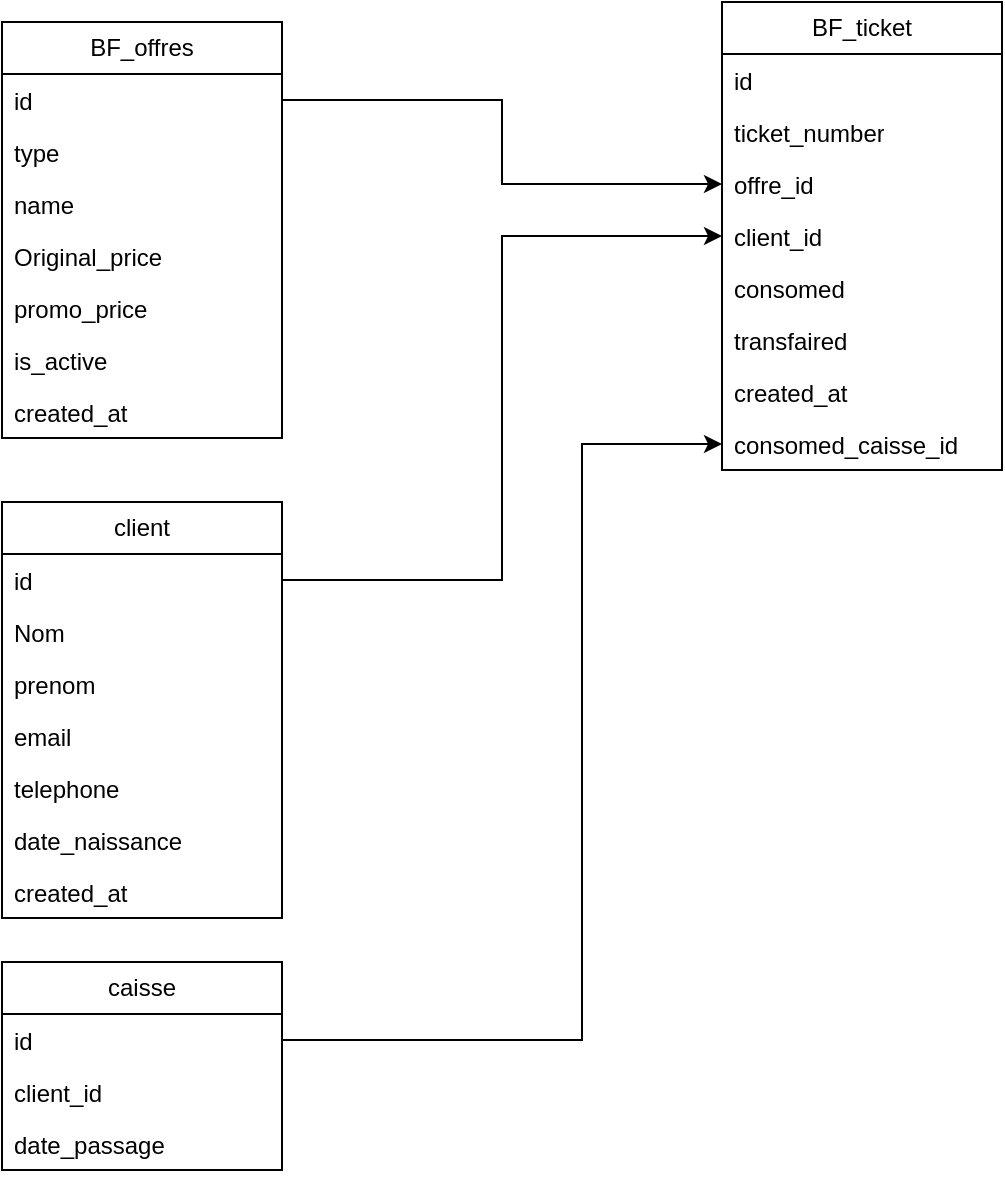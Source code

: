 <mxfile version="28.2.5">
  <diagram name="Page-1" id="ONFwB4Do_YS5VUDPh8Yq">
    <mxGraphModel dx="1426" dy="795" grid="1" gridSize="10" guides="1" tooltips="1" connect="1" arrows="1" fold="1" page="1" pageScale="1" pageWidth="1169" pageHeight="827" math="0" shadow="0">
      <root>
        <mxCell id="0" />
        <mxCell id="1" parent="0" />
        <mxCell id="MOLYQqX4Iiv92VlimPPe-1" value="BF_offres" style="swimlane;fontStyle=0;childLayout=stackLayout;horizontal=1;startSize=26;fillColor=none;horizontalStack=0;resizeParent=1;resizeParentMax=0;resizeLast=0;collapsible=1;marginBottom=0;whiteSpace=wrap;html=1;" vertex="1" parent="1">
          <mxGeometry x="85" y="100" width="140" height="208" as="geometry" />
        </mxCell>
        <mxCell id="MOLYQqX4Iiv92VlimPPe-2" value="id" style="text;strokeColor=none;fillColor=none;align=left;verticalAlign=top;spacingLeft=4;spacingRight=4;overflow=hidden;rotatable=0;points=[[0,0.5],[1,0.5]];portConstraint=eastwest;whiteSpace=wrap;html=1;" vertex="1" parent="MOLYQqX4Iiv92VlimPPe-1">
          <mxGeometry y="26" width="140" height="26" as="geometry" />
        </mxCell>
        <mxCell id="MOLYQqX4Iiv92VlimPPe-4" value="type" style="text;strokeColor=none;fillColor=none;align=left;verticalAlign=top;spacingLeft=4;spacingRight=4;overflow=hidden;rotatable=0;points=[[0,0.5],[1,0.5]];portConstraint=eastwest;whiteSpace=wrap;html=1;" vertex="1" parent="MOLYQqX4Iiv92VlimPPe-1">
          <mxGeometry y="52" width="140" height="26" as="geometry" />
        </mxCell>
        <mxCell id="MOLYQqX4Iiv92VlimPPe-5" value="name" style="text;strokeColor=none;fillColor=none;align=left;verticalAlign=top;spacingLeft=4;spacingRight=4;overflow=hidden;rotatable=0;points=[[0,0.5],[1,0.5]];portConstraint=eastwest;whiteSpace=wrap;html=1;" vertex="1" parent="MOLYQqX4Iiv92VlimPPe-1">
          <mxGeometry y="78" width="140" height="26" as="geometry" />
        </mxCell>
        <mxCell id="MOLYQqX4Iiv92VlimPPe-6" value="Original_price" style="text;strokeColor=none;fillColor=none;align=left;verticalAlign=top;spacingLeft=4;spacingRight=4;overflow=hidden;rotatable=0;points=[[0,0.5],[1,0.5]];portConstraint=eastwest;whiteSpace=wrap;html=1;" vertex="1" parent="MOLYQqX4Iiv92VlimPPe-1">
          <mxGeometry y="104" width="140" height="26" as="geometry" />
        </mxCell>
        <mxCell id="MOLYQqX4Iiv92VlimPPe-7" value="promo_price" style="text;strokeColor=none;fillColor=none;align=left;verticalAlign=top;spacingLeft=4;spacingRight=4;overflow=hidden;rotatable=0;points=[[0,0.5],[1,0.5]];portConstraint=eastwest;whiteSpace=wrap;html=1;" vertex="1" parent="MOLYQqX4Iiv92VlimPPe-1">
          <mxGeometry y="130" width="140" height="26" as="geometry" />
        </mxCell>
        <mxCell id="MOLYQqX4Iiv92VlimPPe-8" value="is_active" style="text;strokeColor=none;fillColor=none;align=left;verticalAlign=top;spacingLeft=4;spacingRight=4;overflow=hidden;rotatable=0;points=[[0,0.5],[1,0.5]];portConstraint=eastwest;whiteSpace=wrap;html=1;" vertex="1" parent="MOLYQqX4Iiv92VlimPPe-1">
          <mxGeometry y="156" width="140" height="26" as="geometry" />
        </mxCell>
        <mxCell id="MOLYQqX4Iiv92VlimPPe-9" value="created_at" style="text;strokeColor=none;fillColor=none;align=left;verticalAlign=top;spacingLeft=4;spacingRight=4;overflow=hidden;rotatable=0;points=[[0,0.5],[1,0.5]];portConstraint=eastwest;whiteSpace=wrap;html=1;" vertex="1" parent="MOLYQqX4Iiv92VlimPPe-1">
          <mxGeometry y="182" width="140" height="26" as="geometry" />
        </mxCell>
        <mxCell id="MOLYQqX4Iiv92VlimPPe-10" value="BF_ticket" style="swimlane;fontStyle=0;childLayout=stackLayout;horizontal=1;startSize=26;fillColor=none;horizontalStack=0;resizeParent=1;resizeParentMax=0;resizeLast=0;collapsible=1;marginBottom=0;whiteSpace=wrap;html=1;" vertex="1" parent="1">
          <mxGeometry x="445" y="90" width="140" height="234" as="geometry" />
        </mxCell>
        <mxCell id="MOLYQqX4Iiv92VlimPPe-11" value="id" style="text;strokeColor=none;fillColor=none;align=left;verticalAlign=top;spacingLeft=4;spacingRight=4;overflow=hidden;rotatable=0;points=[[0,0.5],[1,0.5]];portConstraint=eastwest;whiteSpace=wrap;html=1;" vertex="1" parent="MOLYQqX4Iiv92VlimPPe-10">
          <mxGeometry y="26" width="140" height="26" as="geometry" />
        </mxCell>
        <mxCell id="MOLYQqX4Iiv92VlimPPe-21" value="ticket_number" style="text;strokeColor=none;fillColor=none;align=left;verticalAlign=top;spacingLeft=4;spacingRight=4;overflow=hidden;rotatable=0;points=[[0,0.5],[1,0.5]];portConstraint=eastwest;whiteSpace=wrap;html=1;" vertex="1" parent="MOLYQqX4Iiv92VlimPPe-10">
          <mxGeometry y="52" width="140" height="26" as="geometry" />
        </mxCell>
        <mxCell id="MOLYQqX4Iiv92VlimPPe-12" value="offre_id" style="text;strokeColor=none;fillColor=none;align=left;verticalAlign=top;spacingLeft=4;spacingRight=4;overflow=hidden;rotatable=0;points=[[0,0.5],[1,0.5]];portConstraint=eastwest;whiteSpace=wrap;html=1;" vertex="1" parent="MOLYQqX4Iiv92VlimPPe-10">
          <mxGeometry y="78" width="140" height="26" as="geometry" />
        </mxCell>
        <mxCell id="MOLYQqX4Iiv92VlimPPe-22" value="client_id" style="text;strokeColor=none;fillColor=none;align=left;verticalAlign=top;spacingLeft=4;spacingRight=4;overflow=hidden;rotatable=0;points=[[0,0.5],[1,0.5]];portConstraint=eastwest;whiteSpace=wrap;html=1;" vertex="1" parent="MOLYQqX4Iiv92VlimPPe-10">
          <mxGeometry y="104" width="140" height="26" as="geometry" />
        </mxCell>
        <mxCell id="MOLYQqX4Iiv92VlimPPe-17" value="consomed" style="text;strokeColor=none;fillColor=none;align=left;verticalAlign=top;spacingLeft=4;spacingRight=4;overflow=hidden;rotatable=0;points=[[0,0.5],[1,0.5]];portConstraint=eastwest;whiteSpace=wrap;html=1;" vertex="1" parent="MOLYQqX4Iiv92VlimPPe-10">
          <mxGeometry y="130" width="140" height="26" as="geometry" />
        </mxCell>
        <mxCell id="MOLYQqX4Iiv92VlimPPe-18" value="transfaired" style="text;strokeColor=none;fillColor=none;align=left;verticalAlign=top;spacingLeft=4;spacingRight=4;overflow=hidden;rotatable=0;points=[[0,0.5],[1,0.5]];portConstraint=eastwest;whiteSpace=wrap;html=1;" vertex="1" parent="MOLYQqX4Iiv92VlimPPe-10">
          <mxGeometry y="156" width="140" height="26" as="geometry" />
        </mxCell>
        <mxCell id="MOLYQqX4Iiv92VlimPPe-19" value="created_at" style="text;strokeColor=none;fillColor=none;align=left;verticalAlign=top;spacingLeft=4;spacingRight=4;overflow=hidden;rotatable=0;points=[[0,0.5],[1,0.5]];portConstraint=eastwest;whiteSpace=wrap;html=1;" vertex="1" parent="MOLYQqX4Iiv92VlimPPe-10">
          <mxGeometry y="182" width="140" height="26" as="geometry" />
        </mxCell>
        <mxCell id="MOLYQqX4Iiv92VlimPPe-20" value="consomed_caisse_id" style="text;strokeColor=none;fillColor=none;align=left;verticalAlign=top;spacingLeft=4;spacingRight=4;overflow=hidden;rotatable=0;points=[[0,0.5],[1,0.5]];portConstraint=eastwest;whiteSpace=wrap;html=1;" vertex="1" parent="MOLYQqX4Iiv92VlimPPe-10">
          <mxGeometry y="208" width="140" height="26" as="geometry" />
        </mxCell>
        <mxCell id="MOLYQqX4Iiv92VlimPPe-23" style="edgeStyle=orthogonalEdgeStyle;rounded=0;orthogonalLoop=1;jettySize=auto;html=1;exitX=1;exitY=0.5;exitDx=0;exitDy=0;entryX=0;entryY=0.5;entryDx=0;entryDy=0;" edge="1" parent="1" source="MOLYQqX4Iiv92VlimPPe-2" target="MOLYQqX4Iiv92VlimPPe-12">
          <mxGeometry relative="1" as="geometry" />
        </mxCell>
        <mxCell id="MOLYQqX4Iiv92VlimPPe-24" value="client" style="swimlane;fontStyle=0;childLayout=stackLayout;horizontal=1;startSize=26;fillColor=none;horizontalStack=0;resizeParent=1;resizeParentMax=0;resizeLast=0;collapsible=1;marginBottom=0;whiteSpace=wrap;html=1;" vertex="1" parent="1">
          <mxGeometry x="85" y="340" width="140" height="208" as="geometry" />
        </mxCell>
        <mxCell id="MOLYQqX4Iiv92VlimPPe-25" value="id" style="text;strokeColor=none;fillColor=none;align=left;verticalAlign=top;spacingLeft=4;spacingRight=4;overflow=hidden;rotatable=0;points=[[0,0.5],[1,0.5]];portConstraint=eastwest;whiteSpace=wrap;html=1;" vertex="1" parent="MOLYQqX4Iiv92VlimPPe-24">
          <mxGeometry y="26" width="140" height="26" as="geometry" />
        </mxCell>
        <mxCell id="MOLYQqX4Iiv92VlimPPe-26" value="Nom" style="text;strokeColor=none;fillColor=none;align=left;verticalAlign=top;spacingLeft=4;spacingRight=4;overflow=hidden;rotatable=0;points=[[0,0.5],[1,0.5]];portConstraint=eastwest;whiteSpace=wrap;html=1;" vertex="1" parent="MOLYQqX4Iiv92VlimPPe-24">
          <mxGeometry y="52" width="140" height="26" as="geometry" />
        </mxCell>
        <mxCell id="MOLYQqX4Iiv92VlimPPe-27" value="prenom" style="text;strokeColor=none;fillColor=none;align=left;verticalAlign=top;spacingLeft=4;spacingRight=4;overflow=hidden;rotatable=0;points=[[0,0.5],[1,0.5]];portConstraint=eastwest;whiteSpace=wrap;html=1;" vertex="1" parent="MOLYQqX4Iiv92VlimPPe-24">
          <mxGeometry y="78" width="140" height="26" as="geometry" />
        </mxCell>
        <mxCell id="MOLYQqX4Iiv92VlimPPe-28" value="email" style="text;strokeColor=none;fillColor=none;align=left;verticalAlign=top;spacingLeft=4;spacingRight=4;overflow=hidden;rotatable=0;points=[[0,0.5],[1,0.5]];portConstraint=eastwest;whiteSpace=wrap;html=1;" vertex="1" parent="MOLYQqX4Iiv92VlimPPe-24">
          <mxGeometry y="104" width="140" height="26" as="geometry" />
        </mxCell>
        <mxCell id="MOLYQqX4Iiv92VlimPPe-29" value="telephone" style="text;strokeColor=none;fillColor=none;align=left;verticalAlign=top;spacingLeft=4;spacingRight=4;overflow=hidden;rotatable=0;points=[[0,0.5],[1,0.5]];portConstraint=eastwest;whiteSpace=wrap;html=1;" vertex="1" parent="MOLYQqX4Iiv92VlimPPe-24">
          <mxGeometry y="130" width="140" height="26" as="geometry" />
        </mxCell>
        <mxCell id="MOLYQqX4Iiv92VlimPPe-30" value="date_naissance" style="text;strokeColor=none;fillColor=none;align=left;verticalAlign=top;spacingLeft=4;spacingRight=4;overflow=hidden;rotatable=0;points=[[0,0.5],[1,0.5]];portConstraint=eastwest;whiteSpace=wrap;html=1;" vertex="1" parent="MOLYQqX4Iiv92VlimPPe-24">
          <mxGeometry y="156" width="140" height="26" as="geometry" />
        </mxCell>
        <mxCell id="MOLYQqX4Iiv92VlimPPe-31" value="created_at" style="text;strokeColor=none;fillColor=none;align=left;verticalAlign=top;spacingLeft=4;spacingRight=4;overflow=hidden;rotatable=0;points=[[0,0.5],[1,0.5]];portConstraint=eastwest;whiteSpace=wrap;html=1;" vertex="1" parent="MOLYQqX4Iiv92VlimPPe-24">
          <mxGeometry y="182" width="140" height="26" as="geometry" />
        </mxCell>
        <mxCell id="MOLYQqX4Iiv92VlimPPe-33" style="edgeStyle=orthogonalEdgeStyle;rounded=0;orthogonalLoop=1;jettySize=auto;html=1;exitX=1;exitY=0.5;exitDx=0;exitDy=0;entryX=0;entryY=0.5;entryDx=0;entryDy=0;" edge="1" parent="1" source="MOLYQqX4Iiv92VlimPPe-25" target="MOLYQqX4Iiv92VlimPPe-22">
          <mxGeometry relative="1" as="geometry" />
        </mxCell>
        <mxCell id="MOLYQqX4Iiv92VlimPPe-34" value="caisse" style="swimlane;fontStyle=0;childLayout=stackLayout;horizontal=1;startSize=26;fillColor=none;horizontalStack=0;resizeParent=1;resizeParentMax=0;resizeLast=0;collapsible=1;marginBottom=0;whiteSpace=wrap;html=1;" vertex="1" parent="1">
          <mxGeometry x="85" y="570" width="140" height="104" as="geometry" />
        </mxCell>
        <mxCell id="MOLYQqX4Iiv92VlimPPe-35" value="id" style="text;strokeColor=none;fillColor=none;align=left;verticalAlign=top;spacingLeft=4;spacingRight=4;overflow=hidden;rotatable=0;points=[[0,0.5],[1,0.5]];portConstraint=eastwest;whiteSpace=wrap;html=1;" vertex="1" parent="MOLYQqX4Iiv92VlimPPe-34">
          <mxGeometry y="26" width="140" height="26" as="geometry" />
        </mxCell>
        <mxCell id="MOLYQqX4Iiv92VlimPPe-41" value="client_id" style="text;strokeColor=none;fillColor=none;align=left;verticalAlign=top;spacingLeft=4;spacingRight=4;overflow=hidden;rotatable=0;points=[[0,0.5],[1,0.5]];portConstraint=eastwest;whiteSpace=wrap;html=1;" vertex="1" parent="MOLYQqX4Iiv92VlimPPe-34">
          <mxGeometry y="52" width="140" height="26" as="geometry" />
        </mxCell>
        <mxCell id="MOLYQqX4Iiv92VlimPPe-42" value="date_passage" style="text;strokeColor=none;fillColor=none;align=left;verticalAlign=top;spacingLeft=4;spacingRight=4;overflow=hidden;rotatable=0;points=[[0,0.5],[1,0.5]];portConstraint=eastwest;whiteSpace=wrap;html=1;" vertex="1" parent="MOLYQqX4Iiv92VlimPPe-34">
          <mxGeometry y="78" width="140" height="26" as="geometry" />
        </mxCell>
        <mxCell id="MOLYQqX4Iiv92VlimPPe-43" style="edgeStyle=orthogonalEdgeStyle;rounded=0;orthogonalLoop=1;jettySize=auto;html=1;exitX=1;exitY=0.5;exitDx=0;exitDy=0;entryX=0;entryY=0.5;entryDx=0;entryDy=0;" edge="1" parent="1" source="MOLYQqX4Iiv92VlimPPe-35" target="MOLYQqX4Iiv92VlimPPe-20">
          <mxGeometry relative="1" as="geometry">
            <Array as="points">
              <mxPoint x="375" y="609" />
              <mxPoint x="375" y="311" />
            </Array>
          </mxGeometry>
        </mxCell>
      </root>
    </mxGraphModel>
  </diagram>
</mxfile>
